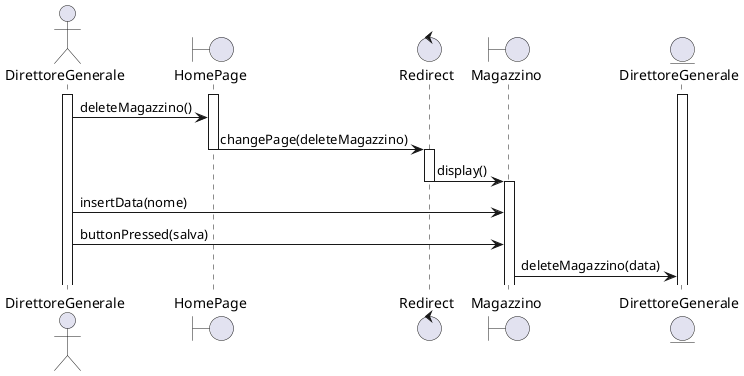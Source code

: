 @startuml

    actor DirettoreGenerale
    boundary HomePage
    control Redirect
    boundary Magazzino
    entity DirettoreGenerale as DirettoreGeneraleE


    activate DirettoreGenerale 
    activate DirettoreGeneraleE
    activate HomePage
    DirettoreGenerale -> HomePage : deleteMagazzino()
    HomePage -> Redirect : changePage(deleteMagazzino)
    deactivate HomePage
    activate Redirect
    Redirect -> Magazzino : display()
    deactivate Redirect
    activate Magazzino 
    DirettoreGenerale -> Magazzino : insertData(nome)
    DirettoreGenerale -> Magazzino : buttonPressed(salva)
    Magazzino -> DirettoreGeneraleE : deleteMagazzino(data)



@enduml